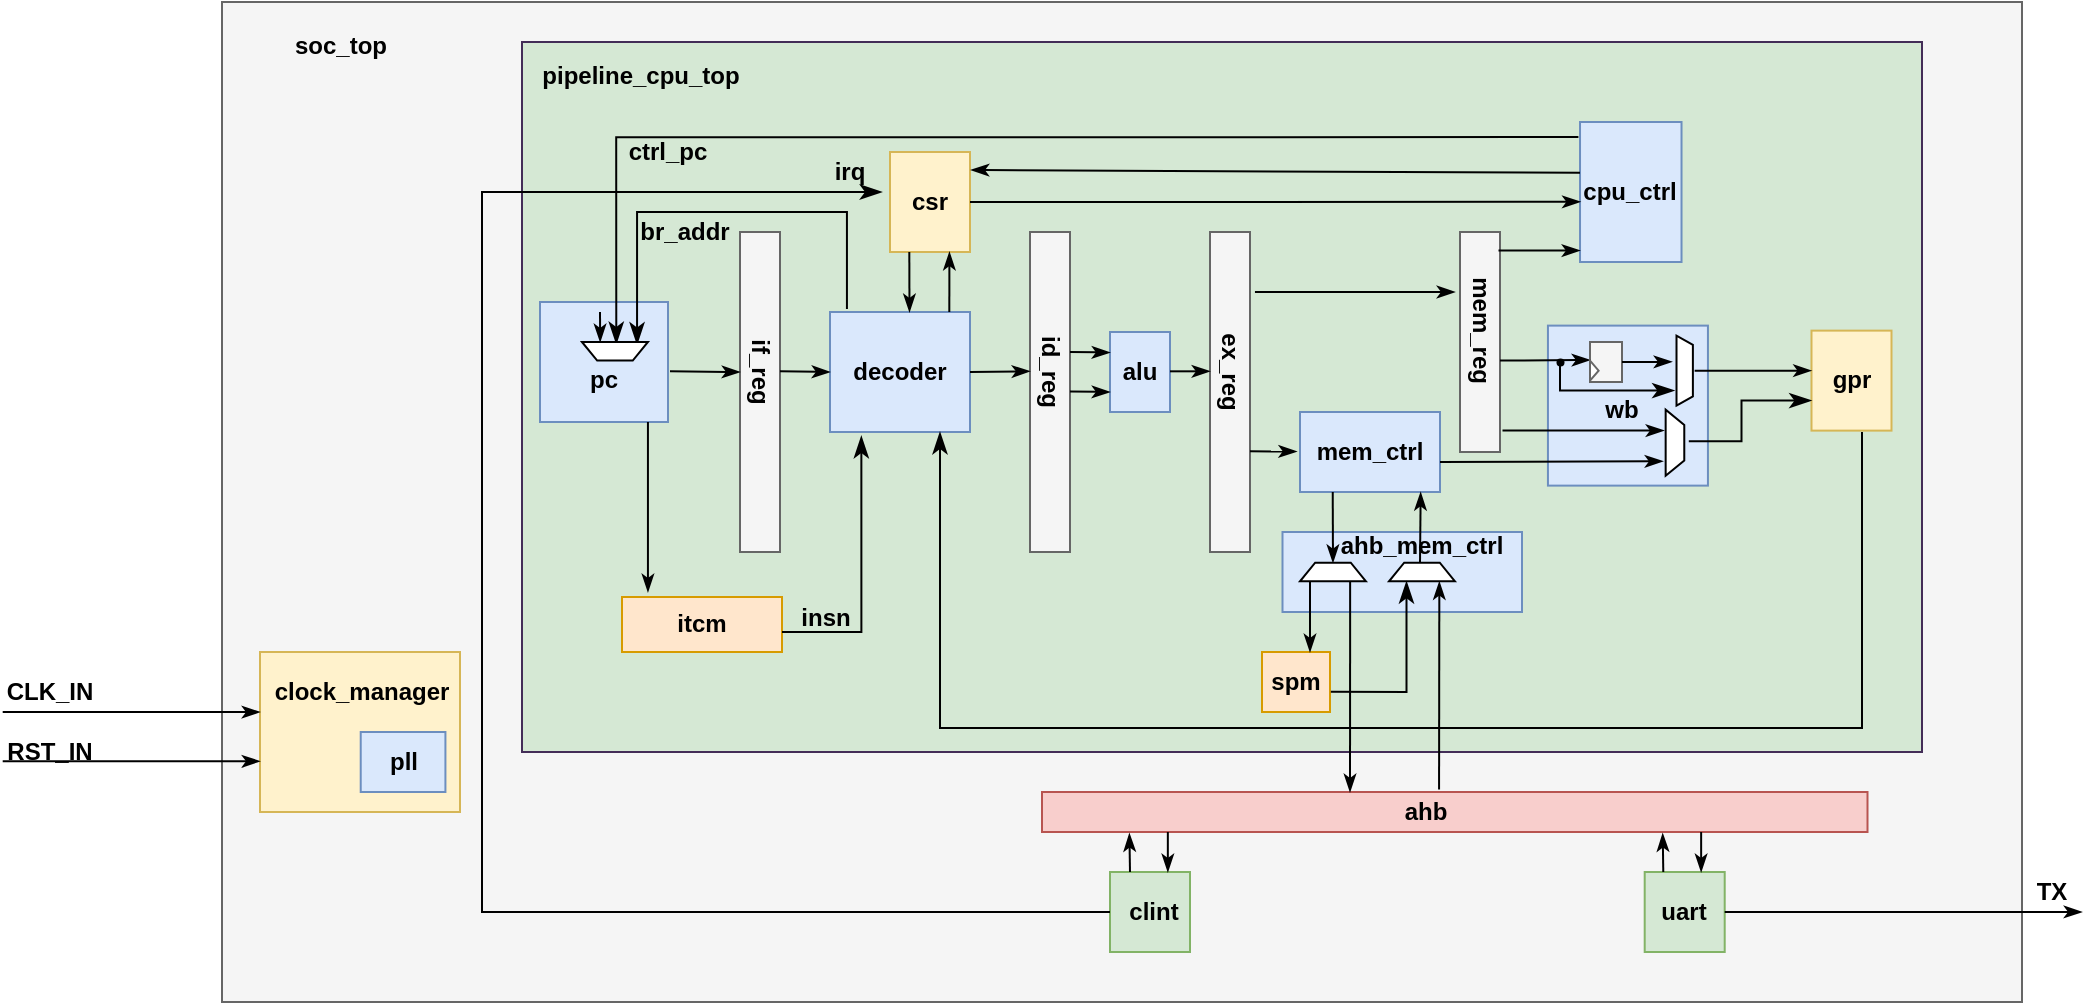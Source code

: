 <mxfile version="22.1.4" type="github">
  <diagram id="prtHgNgQTEPvFCAcTncT" name="Page-1">
    <mxGraphModel dx="2261" dy="796" grid="1" gridSize="10" guides="1" tooltips="1" connect="1" arrows="1" fold="1" page="1" pageScale="1" pageWidth="827" pageHeight="1169" math="0" shadow="0">
      <root>
        <mxCell id="0" />
        <mxCell id="1" parent="0" />
        <mxCell id="tgm_Jqc1dGNHZtKfvELZ-22" value="" style="rounded=0;whiteSpace=wrap;html=1;fontStyle=0;fillColor=#f5f5f5;strokeColor=#666666;fontColor=#333333;" vertex="1" parent="1">
          <mxGeometry x="-300" y="170" width="900" height="500" as="geometry" />
        </mxCell>
        <mxCell id="tgm_Jqc1dGNHZtKfvELZ-13" value="" style="rounded=0;whiteSpace=wrap;html=1;fontStyle=0;fillColor=#D5E8D4;strokeColor=#432D57;fontColor=#ffffff;" vertex="1" parent="1">
          <mxGeometry x="-150" y="190" width="700" height="355" as="geometry" />
        </mxCell>
        <mxCell id="fg3nBgNCY8PNhnOmm2WZ-23" value="" style="rounded=0;whiteSpace=wrap;html=1;fontStyle=0;fillColor=#f8cecc;strokeColor=#b85450;" parent="1" vertex="1">
          <mxGeometry x="110" y="565" width="412.75" height="20" as="geometry" />
        </mxCell>
        <mxCell id="fg3nBgNCY8PNhnOmm2WZ-125" value="" style="rounded=0;whiteSpace=wrap;html=1;fontStyle=0;fillColor=#dae8fc;strokeColor=#6c8ebf;" parent="1" vertex="1">
          <mxGeometry x="362.97" y="331.81" width="80" height="80" as="geometry" />
        </mxCell>
        <mxCell id="fg3nBgNCY8PNhnOmm2WZ-1" value="" style="rounded=0;whiteSpace=wrap;html=1;fontStyle=0;fillColor=#dae8fc;strokeColor=#6c8ebf;" parent="1" vertex="1">
          <mxGeometry x="-141" y="320" width="64" height="60" as="geometry" />
        </mxCell>
        <mxCell id="fg3nBgNCY8PNhnOmm2WZ-3" value="pc" style="text;strokeColor=none;align=center;fillColor=none;html=1;verticalAlign=middle;whiteSpace=wrap;rounded=0;fontStyle=1;" parent="1" vertex="1">
          <mxGeometry x="-124" y="349.31" width="30" height="20" as="geometry" />
        </mxCell>
        <mxCell id="fg3nBgNCY8PNhnOmm2WZ-4" value="" style="rounded=0;whiteSpace=wrap;html=1;fontStyle=0;fillColor=#f5f5f5;fontColor=#333333;strokeColor=#666666;" parent="1" vertex="1">
          <mxGeometry x="-41" y="285" width="20" height="160" as="geometry" />
        </mxCell>
        <mxCell id="fg3nBgNCY8PNhnOmm2WZ-5" value="if_reg" style="text;strokeColor=none;align=center;fillColor=none;html=1;verticalAlign=middle;whiteSpace=wrap;rounded=0;shadow=0;fontSize=12;fontStyle=1;rotation=90;" parent="1" vertex="1">
          <mxGeometry x="-61" y="340" width="60" height="30" as="geometry" />
        </mxCell>
        <mxCell id="fg3nBgNCY8PNhnOmm2WZ-6" value="" style="rounded=0;whiteSpace=wrap;html=1;fontStyle=0;fillColor=#dae8fc;strokeColor=#6c8ebf;" parent="1" vertex="1">
          <mxGeometry x="4" y="325" width="70" height="60" as="geometry" />
        </mxCell>
        <mxCell id="fg3nBgNCY8PNhnOmm2WZ-7" value="decoder" style="text;strokeColor=none;align=center;fillColor=none;html=1;verticalAlign=middle;whiteSpace=wrap;rounded=0;fontStyle=1;" parent="1" vertex="1">
          <mxGeometry x="9" y="345" width="60" height="20" as="geometry" />
        </mxCell>
        <mxCell id="fg3nBgNCY8PNhnOmm2WZ-9" value="" style="rounded=0;whiteSpace=wrap;html=1;fontStyle=0;fillColor=#f5f5f5;fontColor=#333333;strokeColor=#666666;" parent="1" vertex="1">
          <mxGeometry x="104" y="285" width="20" height="160" as="geometry" />
        </mxCell>
        <mxCell id="fg3nBgNCY8PNhnOmm2WZ-10" value="id_reg" style="text;strokeColor=none;align=center;fillColor=none;html=1;verticalAlign=middle;whiteSpace=wrap;rounded=0;shadow=0;fontSize=12;fontStyle=1;rotation=90;" parent="1" vertex="1">
          <mxGeometry x="84" y="340" width="60" height="30" as="geometry" />
        </mxCell>
        <mxCell id="fg3nBgNCY8PNhnOmm2WZ-11" value="" style="rounded=0;whiteSpace=wrap;html=1;fontStyle=0;fillColor=#f5f5f5;fontColor=#333333;strokeColor=#666666;" parent="1" vertex="1">
          <mxGeometry x="194" y="285" width="20" height="160" as="geometry" />
        </mxCell>
        <mxCell id="fg3nBgNCY8PNhnOmm2WZ-12" value="ex_reg" style="text;strokeColor=none;align=center;fillColor=none;html=1;verticalAlign=middle;whiteSpace=wrap;rounded=0;shadow=0;fontSize=12;fontStyle=1;rotation=90;" parent="1" vertex="1">
          <mxGeometry x="174" y="340" width="60" height="30" as="geometry" />
        </mxCell>
        <mxCell id="fg3nBgNCY8PNhnOmm2WZ-13" value="" style="rounded=0;whiteSpace=wrap;html=1;fontStyle=0;fillColor=#f5f5f5;fontColor=#333333;strokeColor=#666666;" parent="1" vertex="1">
          <mxGeometry x="319" y="285" width="20" height="110" as="geometry" />
        </mxCell>
        <mxCell id="fg3nBgNCY8PNhnOmm2WZ-14" value="mem_reg" style="text;strokeColor=none;align=center;fillColor=none;html=1;verticalAlign=middle;whiteSpace=wrap;rounded=0;shadow=0;fontSize=12;fontStyle=1;rotation=90;" parent="1" vertex="1">
          <mxGeometry x="299" y="319.31" width="60" height="30" as="geometry" />
        </mxCell>
        <mxCell id="fg3nBgNCY8PNhnOmm2WZ-15" value="" style="rounded=0;whiteSpace=wrap;html=1;fontStyle=0;fillColor=#dae8fc;strokeColor=#6c8ebf;" parent="1" vertex="1">
          <mxGeometry x="144" y="335" width="30" height="40" as="geometry" />
        </mxCell>
        <mxCell id="fg3nBgNCY8PNhnOmm2WZ-16" value="alu" style="text;strokeColor=none;align=center;fillColor=none;html=1;verticalAlign=middle;whiteSpace=wrap;rounded=0;fontStyle=1;" parent="1" vertex="1">
          <mxGeometry x="129" y="345" width="60" height="20" as="geometry" />
        </mxCell>
        <mxCell id="fg3nBgNCY8PNhnOmm2WZ-17" value="" style="rounded=0;whiteSpace=wrap;html=1;fontStyle=0;fillColor=#dae8fc;strokeColor=#6c8ebf;" parent="1" vertex="1">
          <mxGeometry x="239" y="375" width="70" height="40" as="geometry" />
        </mxCell>
        <mxCell id="fg3nBgNCY8PNhnOmm2WZ-18" value="mem_ctrl" style="text;strokeColor=none;align=center;fillColor=none;html=1;verticalAlign=middle;whiteSpace=wrap;rounded=0;fontStyle=1;" parent="1" vertex="1">
          <mxGeometry x="244" y="385" width="60" height="20" as="geometry" />
        </mxCell>
        <mxCell id="fg3nBgNCY8PNhnOmm2WZ-19" value="" style="rounded=0;whiteSpace=wrap;html=1;fontStyle=0;fillColor=#dae8fc;strokeColor=#6c8ebf;" parent="1" vertex="1">
          <mxGeometry x="230.25" y="435" width="119.75" height="40" as="geometry" />
        </mxCell>
        <mxCell id="fg3nBgNCY8PNhnOmm2WZ-20" value="ahb_mem_ctrl" style="text;strokeColor=none;align=center;fillColor=none;html=1;verticalAlign=middle;whiteSpace=wrap;rounded=0;fontStyle=1;" parent="1" vertex="1">
          <mxGeometry x="270" y="431.81" width="60" height="20" as="geometry" />
        </mxCell>
        <mxCell id="fg3nBgNCY8PNhnOmm2WZ-21" value="" style="rounded=0;whiteSpace=wrap;html=1;fontStyle=0;fillColor=#ffe6cc;strokeColor=#d79b00;" parent="1" vertex="1">
          <mxGeometry x="220" y="495" width="34" height="30" as="geometry" />
        </mxCell>
        <mxCell id="fg3nBgNCY8PNhnOmm2WZ-22" value="spm" style="text;strokeColor=none;align=center;fillColor=none;html=1;verticalAlign=middle;whiteSpace=wrap;rounded=0;fontStyle=1;" parent="1" vertex="1">
          <mxGeometry x="215" y="505" width="44" height="10" as="geometry" />
        </mxCell>
        <mxCell id="fg3nBgNCY8PNhnOmm2WZ-24" value="ahb" style="text;strokeColor=none;align=center;fillColor=none;html=1;verticalAlign=middle;whiteSpace=wrap;rounded=0;fontStyle=1;" parent="1" vertex="1">
          <mxGeometry x="271.97" y="565" width="60" height="20" as="geometry" />
        </mxCell>
        <mxCell id="fg3nBgNCY8PNhnOmm2WZ-31" value="" style="endArrow=classicThin;html=1;curved=1;rounded=0;endFill=1;" parent="1" edge="1">
          <mxGeometry width="50" height="50" relative="1" as="geometry">
            <mxPoint x="-76" y="354.66" as="sourcePoint" />
            <mxPoint x="-41" y="355" as="targetPoint" />
          </mxGeometry>
        </mxCell>
        <mxCell id="fg3nBgNCY8PNhnOmm2WZ-33" value="" style="endArrow=classicThin;html=1;curved=1;rounded=0;endFill=1;" parent="1" edge="1">
          <mxGeometry width="50" height="50" relative="1" as="geometry">
            <mxPoint x="-21" y="354.66" as="sourcePoint" />
            <mxPoint x="4" y="355" as="targetPoint" />
          </mxGeometry>
        </mxCell>
        <mxCell id="fg3nBgNCY8PNhnOmm2WZ-34" value="" style="endArrow=classicThin;html=1;curved=1;rounded=0;endFill=1;" parent="1" edge="1">
          <mxGeometry width="50" height="50" relative="1" as="geometry">
            <mxPoint x="74" y="355" as="sourcePoint" />
            <mxPoint x="104" y="354.66" as="targetPoint" />
          </mxGeometry>
        </mxCell>
        <mxCell id="fg3nBgNCY8PNhnOmm2WZ-35" value="" style="endArrow=classicThin;html=1;curved=1;rounded=0;endFill=1;" parent="1" edge="1">
          <mxGeometry width="50" height="50" relative="1" as="geometry">
            <mxPoint x="124" y="345" as="sourcePoint" />
            <mxPoint x="144" y="345.24" as="targetPoint" />
          </mxGeometry>
        </mxCell>
        <mxCell id="fg3nBgNCY8PNhnOmm2WZ-36" value="" style="endArrow=classicThin;html=1;curved=1;rounded=0;endFill=1;" parent="1" edge="1">
          <mxGeometry width="50" height="50" relative="1" as="geometry">
            <mxPoint x="174" y="354.66" as="sourcePoint" />
            <mxPoint x="194" y="354.66" as="targetPoint" />
          </mxGeometry>
        </mxCell>
        <mxCell id="fg3nBgNCY8PNhnOmm2WZ-37" value="" style="endArrow=classicThin;html=1;curved=1;rounded=0;endFill=1;entryX=-0.023;entryY=0.494;entryDx=0;entryDy=0;entryPerimeter=0;" parent="1" target="fg3nBgNCY8PNhnOmm2WZ-17" edge="1">
          <mxGeometry width="50" height="50" relative="1" as="geometry">
            <mxPoint x="214" y="394.66" as="sourcePoint" />
            <mxPoint x="234" y="395" as="targetPoint" />
          </mxGeometry>
        </mxCell>
        <mxCell id="fg3nBgNCY8PNhnOmm2WZ-38" value="" style="endArrow=classicThin;html=1;curved=1;rounded=0;endFill=1;" parent="1" edge="1">
          <mxGeometry width="50" height="50" relative="1" as="geometry">
            <mxPoint x="216.48" y="315" as="sourcePoint" />
            <mxPoint x="316.48" y="315" as="targetPoint" />
          </mxGeometry>
        </mxCell>
        <mxCell id="fg3nBgNCY8PNhnOmm2WZ-45" value="" style="endArrow=classicThin;html=1;curved=1;rounded=0;endFill=1;" parent="1" edge="1">
          <mxGeometry width="50" height="50" relative="1" as="geometry">
            <mxPoint x="264.08" y="459.65" as="sourcePoint" />
            <mxPoint x="264" y="565" as="targetPoint" />
          </mxGeometry>
        </mxCell>
        <mxCell id="fg3nBgNCY8PNhnOmm2WZ-46" value="" style="endArrow=classicThin;html=1;curved=1;rounded=0;endFill=1;entryX=0.237;entryY=1.014;entryDx=0;entryDy=0;entryPerimeter=0;exitX=0.481;exitY=-0.063;exitDx=0;exitDy=0;exitPerimeter=0;" parent="1" source="fg3nBgNCY8PNhnOmm2WZ-23" target="fg3nBgNCY8PNhnOmm2WZ-129" edge="1">
          <mxGeometry width="50" height="50" relative="1" as="geometry">
            <mxPoint x="309.25" y="555" as="sourcePoint" />
            <mxPoint x="309" y="475" as="targetPoint" />
          </mxGeometry>
        </mxCell>
        <mxCell id="fg3nBgNCY8PNhnOmm2WZ-59" value="" style="endArrow=classicThin;html=1;curved=1;rounded=0;endFill=1;entryX=0.029;entryY=0;entryDx=0;entryDy=0;entryPerimeter=0;exitX=0.805;exitY=0.501;exitDx=0;exitDy=0;exitPerimeter=0;" parent="1" edge="1">
          <mxGeometry width="50" height="50" relative="1" as="geometry">
            <mxPoint x="244.009" y="455.004" as="sourcePoint" />
            <mxPoint x="243.997" y="495" as="targetPoint" />
          </mxGeometry>
        </mxCell>
        <mxCell id="fg3nBgNCY8PNhnOmm2WZ-65" value="" style="endArrow=classicThin;html=1;endFill=1;" parent="1" edge="1">
          <mxGeometry width="50" height="50" relative="1" as="geometry">
            <mxPoint x="219" y="395" as="sourcePoint" />
            <mxPoint x="219" y="395" as="targetPoint" />
          </mxGeometry>
        </mxCell>
        <mxCell id="fg3nBgNCY8PNhnOmm2WZ-69" value="" style="endArrow=classicThin;html=1;curved=1;rounded=0;endFill=1;" parent="1" edge="1">
          <mxGeometry width="50" height="50" relative="1" as="geometry">
            <mxPoint x="309" y="399.97" as="sourcePoint" />
            <mxPoint x="420.5" y="399.66" as="targetPoint" />
          </mxGeometry>
        </mxCell>
        <mxCell id="fg3nBgNCY8PNhnOmm2WZ-70" value="" style="rounded=0;whiteSpace=wrap;html=1;fontStyle=0;fillColor=#f5f5f5;fontColor=#333333;strokeColor=#666666;" parent="1" vertex="1">
          <mxGeometry x="384" y="340" width="16" height="20" as="geometry" />
        </mxCell>
        <mxCell id="fg3nBgNCY8PNhnOmm2WZ-73" value="" style="endArrow=classicThin;html=1;curved=1;rounded=0;endFill=1;entryX=0.153;entryY=1.007;entryDx=0;entryDy=0;entryPerimeter=0;" parent="1" edge="1">
          <mxGeometry width="50" height="50" relative="1" as="geometry">
            <mxPoint x="339" y="349.29" as="sourcePoint" />
            <mxPoint x="384" y="348.98" as="targetPoint" />
          </mxGeometry>
        </mxCell>
        <mxCell id="fg3nBgNCY8PNhnOmm2WZ-74" value="" style="endArrow=classicThin;html=1;curved=1;rounded=0;endFill=1;" parent="1" edge="1">
          <mxGeometry width="50" height="50" relative="1" as="geometry">
            <mxPoint x="124" y="364.76" as="sourcePoint" />
            <mxPoint x="144" y="365" as="targetPoint" />
          </mxGeometry>
        </mxCell>
        <mxCell id="fg3nBgNCY8PNhnOmm2WZ-77" value="" style="endArrow=classicThin;html=1;curved=1;rounded=0;endFill=1;" parent="1" edge="1">
          <mxGeometry width="50" height="50" relative="1" as="geometry">
            <mxPoint x="400" y="349.99" as="sourcePoint" />
            <mxPoint x="425" y="349.92" as="targetPoint" />
          </mxGeometry>
        </mxCell>
        <mxCell id="fg3nBgNCY8PNhnOmm2WZ-78" value="" style="edgeStyle=elbowEdgeStyle;elbow=vertical;endArrow=classicThin;html=1;curved=0;rounded=0;endSize=8;startSize=8;endFill=1;entryX=0.221;entryY=1.126;entryDx=0;entryDy=0;entryPerimeter=0;" parent="1" source="fg3nBgNCY8PNhnOmm2WZ-82" target="fg3nBgNCY8PNhnOmm2WZ-79" edge="1">
          <mxGeometry width="50" height="50" relative="1" as="geometry">
            <mxPoint x="369" y="334.31" as="sourcePoint" />
            <mxPoint x="429" y="364.31" as="targetPoint" />
            <Array as="points">
              <mxPoint x="369" y="364.31" />
            </Array>
          </mxGeometry>
        </mxCell>
        <mxCell id="fg3nBgNCY8PNhnOmm2WZ-79" value="" style="verticalLabelPosition=middle;verticalAlign=middle;html=1;shape=trapezoid;perimeter=trapezoidPerimeter;whiteSpace=wrap;size=0.132;arcSize=10;flipV=1;labelPosition=center;align=center;rotation=-90;" parent="1" vertex="1">
          <mxGeometry x="413.85" y="350.21" width="35" height="8.19" as="geometry" />
        </mxCell>
        <mxCell id="fg3nBgNCY8PNhnOmm2WZ-85" value="" style="edgeStyle=elbowEdgeStyle;elbow=vertical;endArrow=classicThin;html=1;curved=0;rounded=0;endSize=8;startSize=8;endFill=1;" parent="1" edge="1">
          <mxGeometry width="50" height="50" relative="1" as="geometry">
            <mxPoint x="369" y="349.31" as="sourcePoint" />
            <mxPoint x="369" y="349.31" as="targetPoint" />
            <Array as="points" />
          </mxGeometry>
        </mxCell>
        <mxCell id="fg3nBgNCY8PNhnOmm2WZ-82" value="" style="shape=waypoint;sketch=0;fillStyle=solid;size=6;pointerEvents=1;points=[];fillColor=none;resizable=0;rotatable=0;perimeter=centerPerimeter;snapToPoint=1;strokeWidth=0;" parent="1" vertex="1">
          <mxGeometry x="359" y="340" width="20" height="20" as="geometry" />
        </mxCell>
        <mxCell id="fg3nBgNCY8PNhnOmm2WZ-87" value="" style="rounded=0;whiteSpace=wrap;html=1;fontStyle=0;fillColor=#fff2cc;strokeColor=#d6b656;" parent="1" vertex="1">
          <mxGeometry x="494.75" y="334.31" width="40" height="50" as="geometry" />
        </mxCell>
        <mxCell id="fg3nBgNCY8PNhnOmm2WZ-88" value="gpr" style="text;strokeColor=none;align=center;fillColor=none;html=1;verticalAlign=middle;whiteSpace=wrap;rounded=0;fontStyle=1;" parent="1" vertex="1">
          <mxGeometry x="499.75" y="349.31" width="30" height="20" as="geometry" />
        </mxCell>
        <mxCell id="fg3nBgNCY8PNhnOmm2WZ-90" value="" style="endArrow=classicThin;html=1;curved=1;rounded=0;endFill=1;exitX=0.499;exitY=-0.108;exitDx=0;exitDy=0;entryX=-0.061;entryY=0.1;entryDx=0;entryDy=0;entryPerimeter=0;exitPerimeter=0;" parent="1" source="fg3nBgNCY8PNhnOmm2WZ-79" edge="1">
          <mxGeometry width="50" height="50" relative="1" as="geometry">
            <mxPoint x="440.972" y="354.019" as="sourcePoint" />
            <mxPoint x="494.75" y="354.32" as="targetPoint" />
            <Array as="points">
              <mxPoint x="476.75" y="354.32" />
            </Array>
          </mxGeometry>
        </mxCell>
        <mxCell id="fg3nBgNCY8PNhnOmm2WZ-91" value="" style="endArrow=classicThin;html=1;curved=1;rounded=0;endFill=1;" parent="1" edge="1">
          <mxGeometry width="50" height="50" relative="1" as="geometry">
            <mxPoint x="340.25" y="384.31" as="sourcePoint" />
            <mxPoint x="421" y="384.31" as="targetPoint" />
          </mxGeometry>
        </mxCell>
        <mxCell id="fg3nBgNCY8PNhnOmm2WZ-92" value="" style="verticalLabelPosition=middle;verticalAlign=middle;html=1;shape=trapezoid;perimeter=trapezoidPerimeter;whiteSpace=wrap;size=0.23;arcSize=10;flipV=1;labelPosition=center;align=center;rotation=-90;" parent="1" vertex="1">
          <mxGeometry x="410" y="385.69" width="32.97" height="9.31" as="geometry" />
        </mxCell>
        <mxCell id="fg3nBgNCY8PNhnOmm2WZ-94" value="" style="edgeStyle=elbowEdgeStyle;elbow=horizontal;endArrow=classicThin;html=1;curved=0;rounded=0;endSize=8;startSize=8;endFill=1;entryX=0;entryY=0.75;entryDx=0;entryDy=0;exitX=0.52;exitY=-0.243;exitDx=0;exitDy=0;exitPerimeter=0;" parent="1" source="fg3nBgNCY8PNhnOmm2WZ-92" edge="1">
          <mxGeometry width="50" height="50" relative="1" as="geometry">
            <mxPoint x="433.81" y="394.372" as="sourcePoint" />
            <mxPoint x="494.75" y="369.31" as="targetPoint" />
            <Array as="points">
              <mxPoint x="459.75" y="383.12" />
            </Array>
          </mxGeometry>
        </mxCell>
        <mxCell id="fg3nBgNCY8PNhnOmm2WZ-95" value="" style="rounded=0;whiteSpace=wrap;html=1;fontStyle=0;fillColor=#dae8fc;strokeColor=#6c8ebf;" parent="1" vertex="1">
          <mxGeometry x="379.01" y="230" width="50.75" height="70" as="geometry" />
        </mxCell>
        <mxCell id="fg3nBgNCY8PNhnOmm2WZ-96" value="cpu_ctrl" style="text;strokeColor=none;align=center;fillColor=none;html=1;verticalAlign=middle;whiteSpace=wrap;rounded=0;fontStyle=1;" parent="1" vertex="1">
          <mxGeometry x="389.38" y="255" width="30" height="20" as="geometry" />
        </mxCell>
        <mxCell id="fg3nBgNCY8PNhnOmm2WZ-97" value="" style="endArrow=classicThin;html=1;curved=1;rounded=0;endFill=1;" parent="1" edge="1">
          <mxGeometry width="50" height="50" relative="1" as="geometry">
            <mxPoint x="338.25" y="294.31" as="sourcePoint" />
            <mxPoint x="379" y="294.31" as="targetPoint" />
          </mxGeometry>
        </mxCell>
        <mxCell id="fg3nBgNCY8PNhnOmm2WZ-98" value="" style="rounded=0;whiteSpace=wrap;html=1;fontStyle=0;fillColor=#fff2cc;strokeColor=#d6b656;" parent="1" vertex="1">
          <mxGeometry x="34" y="245" width="40" height="50" as="geometry" />
        </mxCell>
        <mxCell id="fg3nBgNCY8PNhnOmm2WZ-99" value="csr" style="text;strokeColor=none;align=center;fillColor=none;html=1;verticalAlign=middle;whiteSpace=wrap;rounded=0;fontStyle=1;" parent="1" vertex="1">
          <mxGeometry x="39" y="260" width="30" height="20" as="geometry" />
        </mxCell>
        <mxCell id="fg3nBgNCY8PNhnOmm2WZ-101" value="" style="endArrow=classicThin;html=1;curved=1;rounded=0;endFill=1;entryX=0.029;entryY=0;entryDx=0;entryDy=0;entryPerimeter=0;" parent="1" edge="1">
          <mxGeometry width="50" height="50" relative="1" as="geometry">
            <mxPoint x="43.66" y="295" as="sourcePoint" />
            <mxPoint x="43.737" y="325" as="targetPoint" />
          </mxGeometry>
        </mxCell>
        <mxCell id="fg3nBgNCY8PNhnOmm2WZ-102" value="" style="endArrow=classicThin;html=1;curved=1;rounded=0;endFill=1;entryX=0.118;entryY=0.5;entryDx=0;entryDy=0;entryPerimeter=0;" parent="1" edge="1">
          <mxGeometry width="50" height="50" relative="1" as="geometry">
            <mxPoint x="63.66" y="325" as="sourcePoint" />
            <mxPoint x="63.72" y="295" as="targetPoint" />
          </mxGeometry>
        </mxCell>
        <mxCell id="fg3nBgNCY8PNhnOmm2WZ-104" value="" style="endArrow=classicThin;html=1;curved=1;rounded=0;endFill=1;entryX=0.5;entryY=1;entryDx=0;entryDy=0;" parent="1" target="fg3nBgNCY8PNhnOmm2WZ-128" edge="1">
          <mxGeometry width="50" height="50" relative="1" as="geometry">
            <mxPoint x="255.37" y="415" as="sourcePoint" />
            <mxPoint x="255.37" y="435" as="targetPoint" />
          </mxGeometry>
        </mxCell>
        <mxCell id="fg3nBgNCY8PNhnOmm2WZ-105" value="" style="endArrow=classicThin;html=1;curved=1;rounded=0;endFill=1;entryX=0.862;entryY=1.003;entryDx=0;entryDy=0;entryPerimeter=0;" parent="1" target="fg3nBgNCY8PNhnOmm2WZ-17" edge="1">
          <mxGeometry width="50" height="50" relative="1" as="geometry">
            <mxPoint x="299" y="450.34" as="sourcePoint" />
            <mxPoint x="299.06" y="430.34" as="targetPoint" />
          </mxGeometry>
        </mxCell>
        <mxCell id="fg3nBgNCY8PNhnOmm2WZ-107" value="&lt;font color=&quot;#000000&quot;&gt;irq&lt;/font&gt;" style="text;strokeColor=none;align=center;fillColor=none;html=1;verticalAlign=middle;whiteSpace=wrap;rounded=0;fontStyle=1;fontColor=#336600;" parent="1" vertex="1">
          <mxGeometry x="-1" y="245" width="30" height="20" as="geometry" />
        </mxCell>
        <mxCell id="fg3nBgNCY8PNhnOmm2WZ-109" value="" style="endArrow=classicThin;html=1;curved=1;rounded=0;endFill=1;entryX=0.004;entryY=0.575;entryDx=0;entryDy=0;entryPerimeter=0;exitX=1;exitY=0.5;exitDx=0;exitDy=0;" parent="1" source="fg3nBgNCY8PNhnOmm2WZ-98" edge="1">
          <mxGeometry width="50" height="50" relative="1" as="geometry">
            <mxPoint x="54" y="269.66" as="sourcePoint" />
            <mxPoint x="379.203" y="269.91" as="targetPoint" />
          </mxGeometry>
        </mxCell>
        <mxCell id="fg3nBgNCY8PNhnOmm2WZ-110" value="" style="endArrow=classicThin;html=1;curved=1;rounded=0;endFill=1;entryX=1.012;entryY=0.18;entryDx=0;entryDy=0;entryPerimeter=0;exitX=-0.023;exitY=0.445;exitDx=0;exitDy=0;exitPerimeter=0;" parent="1" target="fg3nBgNCY8PNhnOmm2WZ-98" edge="1">
          <mxGeometry width="50" height="50" relative="1" as="geometry">
            <mxPoint x="379.013" y="255.4" as="sourcePoint" />
            <mxPoint x="55.18" y="254.6" as="targetPoint" />
          </mxGeometry>
        </mxCell>
        <mxCell id="fg3nBgNCY8PNhnOmm2WZ-112" value="" style="rounded=0;whiteSpace=wrap;html=1;fontStyle=0;fillColor=#ffe6cc;strokeColor=#d79b00;" parent="1" vertex="1">
          <mxGeometry x="-100" y="467.5" width="80" height="27.5" as="geometry" />
        </mxCell>
        <mxCell id="fg3nBgNCY8PNhnOmm2WZ-113" value="itcm" style="text;strokeColor=none;align=center;fillColor=none;html=1;verticalAlign=middle;whiteSpace=wrap;rounded=0;fontStyle=1;" parent="1" vertex="1">
          <mxGeometry x="-75" y="471.25" width="30" height="20" as="geometry" />
        </mxCell>
        <mxCell id="fg3nBgNCY8PNhnOmm2WZ-116" value="" style="endArrow=classicThin;html=1;curved=1;rounded=0;endFill=1;" parent="1" edge="1">
          <mxGeometry width="50" height="50" relative="1" as="geometry">
            <mxPoint x="-87.03" y="380" as="sourcePoint" />
            <mxPoint x="-87.03" y="465" as="targetPoint" />
          </mxGeometry>
        </mxCell>
        <mxCell id="fg3nBgNCY8PNhnOmm2WZ-121" value="pipeline_cpu_top" style="text;strokeColor=none;align=center;fillColor=none;html=1;verticalAlign=middle;whiteSpace=wrap;rounded=0;fontStyle=1;" parent="1" vertex="1">
          <mxGeometry x="-150" y="195" width="119" height="24.31" as="geometry" />
        </mxCell>
        <mxCell id="fg3nBgNCY8PNhnOmm2WZ-124" value="" style="verticalLabelPosition=bottom;verticalAlign=top;html=1;shape=mxgraph.basic.acute_triangle;dx=0.5;rotation=90;strokeColor=#666666;" parent="1" vertex="1">
          <mxGeometry x="381.16" y="352.16" width="10" height="4.31" as="geometry" />
        </mxCell>
        <mxCell id="fg3nBgNCY8PNhnOmm2WZ-127" value="wb" style="text;strokeColor=none;align=center;fillColor=none;html=1;verticalAlign=middle;whiteSpace=wrap;rounded=0;fontStyle=1;" parent="1" vertex="1">
          <mxGeometry x="369.76" y="364.31" width="60" height="20" as="geometry" />
        </mxCell>
        <mxCell id="fg3nBgNCY8PNhnOmm2WZ-128" value="" style="verticalLabelPosition=middle;verticalAlign=middle;html=1;shape=trapezoid;perimeter=trapezoidPerimeter;whiteSpace=wrap;size=0.23;arcSize=10;flipV=1;labelPosition=center;align=center;rotation=-180;" parent="1" vertex="1">
          <mxGeometry x="239" y="450.34" width="32.97" height="9.31" as="geometry" />
        </mxCell>
        <mxCell id="fg3nBgNCY8PNhnOmm2WZ-129" value="" style="verticalLabelPosition=middle;verticalAlign=middle;html=1;shape=trapezoid;perimeter=trapezoidPerimeter;whiteSpace=wrap;size=0.23;arcSize=10;flipV=1;labelPosition=center;align=center;rotation=-180;" parent="1" vertex="1">
          <mxGeometry x="283.51" y="450.34" width="32.97" height="9.31" as="geometry" />
        </mxCell>
        <mxCell id="fg3nBgNCY8PNhnOmm2WZ-130" value="" style="edgeStyle=elbowEdgeStyle;elbow=vertical;endArrow=classicThin;html=1;curved=0;rounded=0;endSize=8;startSize=8;entryX=0.75;entryY=0;entryDx=0;entryDy=0;exitX=0.896;exitY=0.989;exitDx=0;exitDy=0;endFill=1;exitPerimeter=0;" parent="1" source="fg3nBgNCY8PNhnOmm2WZ-22" edge="1">
          <mxGeometry width="50" height="50" relative="1" as="geometry">
            <mxPoint x="278.25" y="504.65" as="sourcePoint" />
            <mxPoint x="292.25" y="459.65" as="targetPoint" />
            <Array as="points">
              <mxPoint x="292" y="515" />
            </Array>
          </mxGeometry>
        </mxCell>
        <mxCell id="fg3nBgNCY8PNhnOmm2WZ-133" value="" style="edgeStyle=elbowEdgeStyle;elbow=vertical;endArrow=classicThin;html=1;curved=0;rounded=0;endSize=8;startSize=8;endFill=1;exitX=0.121;exitY=-0.025;exitDx=0;exitDy=0;exitPerimeter=0;entryX=0.835;entryY=0.864;entryDx=0;entryDy=0;entryPerimeter=0;" parent="1" source="fg3nBgNCY8PNhnOmm2WZ-6" target="fg3nBgNCY8PNhnOmm2WZ-136" edge="1">
          <mxGeometry width="50" height="50" relative="1" as="geometry">
            <mxPoint x="-10" y="325" as="sourcePoint" />
            <mxPoint x="-92" y="335" as="targetPoint" />
            <Array as="points">
              <mxPoint x="-60" y="275" />
            </Array>
          </mxGeometry>
        </mxCell>
        <mxCell id="fg3nBgNCY8PNhnOmm2WZ-135" value="" style="edgeStyle=segmentEdgeStyle;endArrow=classicThin;html=1;curved=0;rounded=0;endSize=8;startSize=8;entryX=0.52;entryY=0.893;entryDx=0;entryDy=0;entryPerimeter=0;exitX=-0.016;exitY=0.108;exitDx=0;exitDy=0;exitPerimeter=0;endFill=1;" parent="1" source="fg3nBgNCY8PNhnOmm2WZ-95" target="fg3nBgNCY8PNhnOmm2WZ-136" edge="1">
          <mxGeometry width="50" height="50" relative="1" as="geometry">
            <mxPoint x="151" y="209.99" as="sourcePoint" />
            <mxPoint x="-93" y="265" as="targetPoint" />
          </mxGeometry>
        </mxCell>
        <mxCell id="fg3nBgNCY8PNhnOmm2WZ-136" value="" style="verticalLabelPosition=middle;verticalAlign=middle;html=1;shape=trapezoid;perimeter=trapezoidPerimeter;whiteSpace=wrap;size=0.23;arcSize=10;flipV=1;labelPosition=center;align=center;rotation=0;" parent="1" vertex="1">
          <mxGeometry x="-120.0" y="340" width="32.97" height="9.31" as="geometry" />
        </mxCell>
        <mxCell id="fg3nBgNCY8PNhnOmm2WZ-137" value="" style="endArrow=classicThin;html=1;curved=1;rounded=0;endFill=1;entryX=0.029;entryY=0;entryDx=0;entryDy=0;entryPerimeter=0;" parent="1" edge="1">
          <mxGeometry width="50" height="50" relative="1" as="geometry">
            <mxPoint x="-111" y="325" as="sourcePoint" />
            <mxPoint x="-110.923" y="340" as="targetPoint" />
          </mxGeometry>
        </mxCell>
        <mxCell id="fg3nBgNCY8PNhnOmm2WZ-138" value="" style="edgeStyle=elbowEdgeStyle;elbow=vertical;endArrow=classicThin;html=1;curved=0;rounded=0;endSize=8;startSize=8;endFill=1;entryX=0.419;entryY=1.011;entryDx=0;entryDy=0;entryPerimeter=0;" parent="1" edge="1">
          <mxGeometry width="50" height="50" relative="1" as="geometry">
            <mxPoint x="520" y="385" as="sourcePoint" />
            <mxPoint x="59.0" y="385.0" as="targetPoint" />
            <Array as="points">
              <mxPoint x="95.67" y="533.03" />
            </Array>
          </mxGeometry>
        </mxCell>
        <mxCell id="MzLhHTlZh69e9lJQb5aF-1" value="" style="rounded=0;whiteSpace=wrap;html=1;fontStyle=0;fillColor=#d5e8d4;strokeColor=#82b366;" parent="1" vertex="1">
          <mxGeometry x="144" y="605" width="40" height="40" as="geometry" />
        </mxCell>
        <mxCell id="MzLhHTlZh69e9lJQb5aF-2" value="clint" style="text;strokeColor=none;align=center;fillColor=none;html=1;verticalAlign=middle;whiteSpace=wrap;rounded=0;fontStyle=1;" parent="1" vertex="1">
          <mxGeometry x="144" y="615" width="44" height="20" as="geometry" />
        </mxCell>
        <mxCell id="MzLhHTlZh69e9lJQb5aF-3" value="" style="endArrow=classicThin;html=1;curved=1;rounded=0;endFill=1;entryX=0.095;entryY=1.035;entryDx=0;entryDy=0;entryPerimeter=0;exitX=0.25;exitY=0;exitDx=0;exitDy=0;" parent="1" source="MzLhHTlZh69e9lJQb5aF-1" edge="1">
          <mxGeometry width="50" height="50" relative="1" as="geometry">
            <mxPoint x="133.86" y="600" as="sourcePoint" />
            <mxPoint x="153.7" y="585.7" as="targetPoint" />
          </mxGeometry>
        </mxCell>
        <mxCell id="MzLhHTlZh69e9lJQb5aF-4" value="" style="endArrow=classicThin;html=1;curved=1;rounded=0;endFill=1;entryX=0.5;entryY=1;entryDx=0;entryDy=0;exitX=0.25;exitY=0;exitDx=0;exitDy=0;" parent="1" edge="1">
          <mxGeometry width="50" height="50" relative="1" as="geometry">
            <mxPoint x="172.92" y="585" as="sourcePoint" />
            <mxPoint x="172.92" y="605" as="targetPoint" />
          </mxGeometry>
        </mxCell>
        <mxCell id="MzLhHTlZh69e9lJQb5aF-5" value="" style="edgeStyle=elbowEdgeStyle;elbow=horizontal;endArrow=classicThin;html=1;curved=0;rounded=0;endSize=8;startSize=8;endFill=1;strokeColor=#000000;" parent="1" edge="1" source="MzLhHTlZh69e9lJQb5aF-2">
          <mxGeometry width="50" height="50" relative="1" as="geometry">
            <mxPoint x="-20" y="625" as="sourcePoint" />
            <mxPoint x="30" y="265" as="targetPoint" />
            <Array as="points">
              <mxPoint x="-170" y="445" />
            </Array>
          </mxGeometry>
        </mxCell>
        <mxCell id="tgm_Jqc1dGNHZtKfvELZ-1" value="" style="rounded=0;whiteSpace=wrap;html=1;fontStyle=0;fillColor=#d5e8d4;strokeColor=#82b366;" vertex="1" parent="1">
          <mxGeometry x="411.35" y="605" width="40" height="40" as="geometry" />
        </mxCell>
        <mxCell id="tgm_Jqc1dGNHZtKfvELZ-2" value="" style="endArrow=classicThin;html=1;curved=1;rounded=0;endFill=1;entryX=0.095;entryY=1.035;entryDx=0;entryDy=0;entryPerimeter=0;exitX=0.25;exitY=0;exitDx=0;exitDy=0;" edge="1" parent="1">
          <mxGeometry width="50" height="50" relative="1" as="geometry">
            <mxPoint x="420.65" y="605" as="sourcePoint" />
            <mxPoint x="420.35" y="585.7" as="targetPoint" />
          </mxGeometry>
        </mxCell>
        <mxCell id="tgm_Jqc1dGNHZtKfvELZ-3" value="" style="endArrow=classicThin;html=1;curved=1;rounded=0;endFill=1;entryX=0.5;entryY=1;entryDx=0;entryDy=0;exitX=0.25;exitY=0;exitDx=0;exitDy=0;" edge="1" parent="1">
          <mxGeometry width="50" height="50" relative="1" as="geometry">
            <mxPoint x="439.57" y="585" as="sourcePoint" />
            <mxPoint x="439.57" y="605" as="targetPoint" />
          </mxGeometry>
        </mxCell>
        <mxCell id="tgm_Jqc1dGNHZtKfvELZ-4" value="uart" style="text;strokeColor=none;align=center;fillColor=none;html=1;verticalAlign=middle;whiteSpace=wrap;rounded=0;fontStyle=1;" vertex="1" parent="1">
          <mxGeometry x="401.35" y="615" width="60" height="20" as="geometry" />
        </mxCell>
        <mxCell id="tgm_Jqc1dGNHZtKfvELZ-5" value="" style="endArrow=classicThin;html=1;curved=1;rounded=0;endFill=1;exitX=1;exitY=0.5;exitDx=0;exitDy=0;fillColor=#e1d5e7;strokeColor=#000000;" edge="1" parent="1">
          <mxGeometry width="50" height="50" relative="1" as="geometry">
            <mxPoint x="451.35" y="624.95" as="sourcePoint" />
            <mxPoint x="630" y="625" as="targetPoint" />
          </mxGeometry>
        </mxCell>
        <mxCell id="tgm_Jqc1dGNHZtKfvELZ-6" value="TX" style="text;strokeColor=none;align=center;fillColor=none;html=1;verticalAlign=middle;whiteSpace=wrap;rounded=0;fontStyle=1;" vertex="1" parent="1">
          <mxGeometry x="600" y="605" width="30" height="20" as="geometry" />
        </mxCell>
        <mxCell id="tgm_Jqc1dGNHZtKfvELZ-7" value="" style="rounded=0;whiteSpace=wrap;html=1;fontStyle=0;fillColor=#fff2cc;strokeColor=#d6b656;" vertex="1" parent="1">
          <mxGeometry x="-281" y="495" width="100" height="80" as="geometry" />
        </mxCell>
        <mxCell id="tgm_Jqc1dGNHZtKfvELZ-8" value="clock_manager" style="text;strokeColor=none;align=center;fillColor=none;html=1;verticalAlign=middle;whiteSpace=wrap;rounded=0;fontStyle=1;" vertex="1" parent="1">
          <mxGeometry x="-270.65" y="500" width="82.35" height="30" as="geometry" />
        </mxCell>
        <mxCell id="tgm_Jqc1dGNHZtKfvELZ-9" value="" style="edgeStyle=segmentEdgeStyle;endArrow=classicThin;html=1;curved=0;rounded=0;endSize=8;startSize=8;entryX=0.224;entryY=1.033;entryDx=0;entryDy=0;entryPerimeter=0;endFill=1;" edge="1" parent="1" target="fg3nBgNCY8PNhnOmm2WZ-6">
          <mxGeometry width="50" height="50" relative="1" as="geometry">
            <mxPoint x="-20" y="485" as="sourcePoint" />
            <mxPoint x="10" y="431.81" as="targetPoint" />
          </mxGeometry>
        </mxCell>
        <mxCell id="tgm_Jqc1dGNHZtKfvELZ-10" value="&lt;font color=&quot;#000000&quot;&gt;insn&lt;/font&gt;" style="text;strokeColor=none;align=center;fillColor=none;html=1;verticalAlign=middle;whiteSpace=wrap;rounded=0;fontStyle=1;fontColor=#336600;" vertex="1" parent="1">
          <mxGeometry x="-13" y="467.5" width="30" height="20" as="geometry" />
        </mxCell>
        <mxCell id="tgm_Jqc1dGNHZtKfvELZ-11" value="&lt;font color=&quot;#000000&quot;&gt;br_addr&lt;/font&gt;" style="text;strokeColor=none;align=center;fillColor=none;html=1;verticalAlign=middle;whiteSpace=wrap;rounded=0;fontStyle=1;fontColor=#336600;" vertex="1" parent="1">
          <mxGeometry x="-87.03" y="275" width="37.03" height="20" as="geometry" />
        </mxCell>
        <mxCell id="tgm_Jqc1dGNHZtKfvELZ-12" value="&lt;font color=&quot;#000000&quot;&gt;ctrl_pc&lt;/font&gt;" style="text;strokeColor=none;align=center;fillColor=none;html=1;verticalAlign=middle;whiteSpace=wrap;rounded=0;fontStyle=1;fontColor=#336600;" vertex="1" parent="1">
          <mxGeometry x="-94" y="235" width="34" height="20" as="geometry" />
        </mxCell>
        <mxCell id="tgm_Jqc1dGNHZtKfvELZ-14" value="" style="endArrow=classicThin;html=1;curved=1;rounded=0;endFill=1;exitX=1;exitY=0.5;exitDx=0;exitDy=0;fillColor=#e1d5e7;strokeColor=#000000;" edge="1" parent="1">
          <mxGeometry width="50" height="50" relative="1" as="geometry">
            <mxPoint x="-409.65" y="525.0" as="sourcePoint" />
            <mxPoint x="-281.0" y="525.05" as="targetPoint" />
          </mxGeometry>
        </mxCell>
        <mxCell id="tgm_Jqc1dGNHZtKfvELZ-16" value="" style="rounded=0;whiteSpace=wrap;html=1;fontStyle=0;fillColor=#dae8fc;strokeColor=#6c8ebf;" vertex="1" parent="1">
          <mxGeometry x="-230.64" y="535" width="42.35" height="30" as="geometry" />
        </mxCell>
        <mxCell id="tgm_Jqc1dGNHZtKfvELZ-17" value="pll" style="text;strokeColor=none;align=center;fillColor=none;html=1;verticalAlign=middle;whiteSpace=wrap;rounded=0;fontStyle=1;" vertex="1" parent="1">
          <mxGeometry x="-224.47" y="540" width="30" height="20" as="geometry" />
        </mxCell>
        <mxCell id="tgm_Jqc1dGNHZtKfvELZ-18" value="" style="endArrow=classicThin;html=1;curved=1;rounded=0;endFill=1;exitX=1;exitY=0.5;exitDx=0;exitDy=0;fillColor=#e1d5e7;strokeColor=#000000;" edge="1" parent="1">
          <mxGeometry width="50" height="50" relative="1" as="geometry">
            <mxPoint x="-409.65" y="549.58" as="sourcePoint" />
            <mxPoint x="-281.0" y="549.63" as="targetPoint" />
          </mxGeometry>
        </mxCell>
        <mxCell id="tgm_Jqc1dGNHZtKfvELZ-19" value="CLK_IN" style="text;strokeColor=none;align=center;fillColor=none;html=1;verticalAlign=middle;whiteSpace=wrap;rounded=0;fontStyle=1;" vertex="1" parent="1">
          <mxGeometry x="-410.65" y="505" width="50" height="20" as="geometry" />
        </mxCell>
        <mxCell id="tgm_Jqc1dGNHZtKfvELZ-20" value="RST_IN" style="text;strokeColor=none;align=center;fillColor=none;html=1;verticalAlign=middle;whiteSpace=wrap;rounded=0;fontStyle=1;" vertex="1" parent="1">
          <mxGeometry x="-410.65" y="535" width="50" height="20" as="geometry" />
        </mxCell>
        <mxCell id="tgm_Jqc1dGNHZtKfvELZ-23" value="soc_top" style="text;strokeColor=none;align=center;fillColor=none;html=1;verticalAlign=middle;whiteSpace=wrap;rounded=0;fontStyle=1;" vertex="1" parent="1">
          <mxGeometry x="-300" y="180" width="119" height="24.31" as="geometry" />
        </mxCell>
      </root>
    </mxGraphModel>
  </diagram>
</mxfile>
